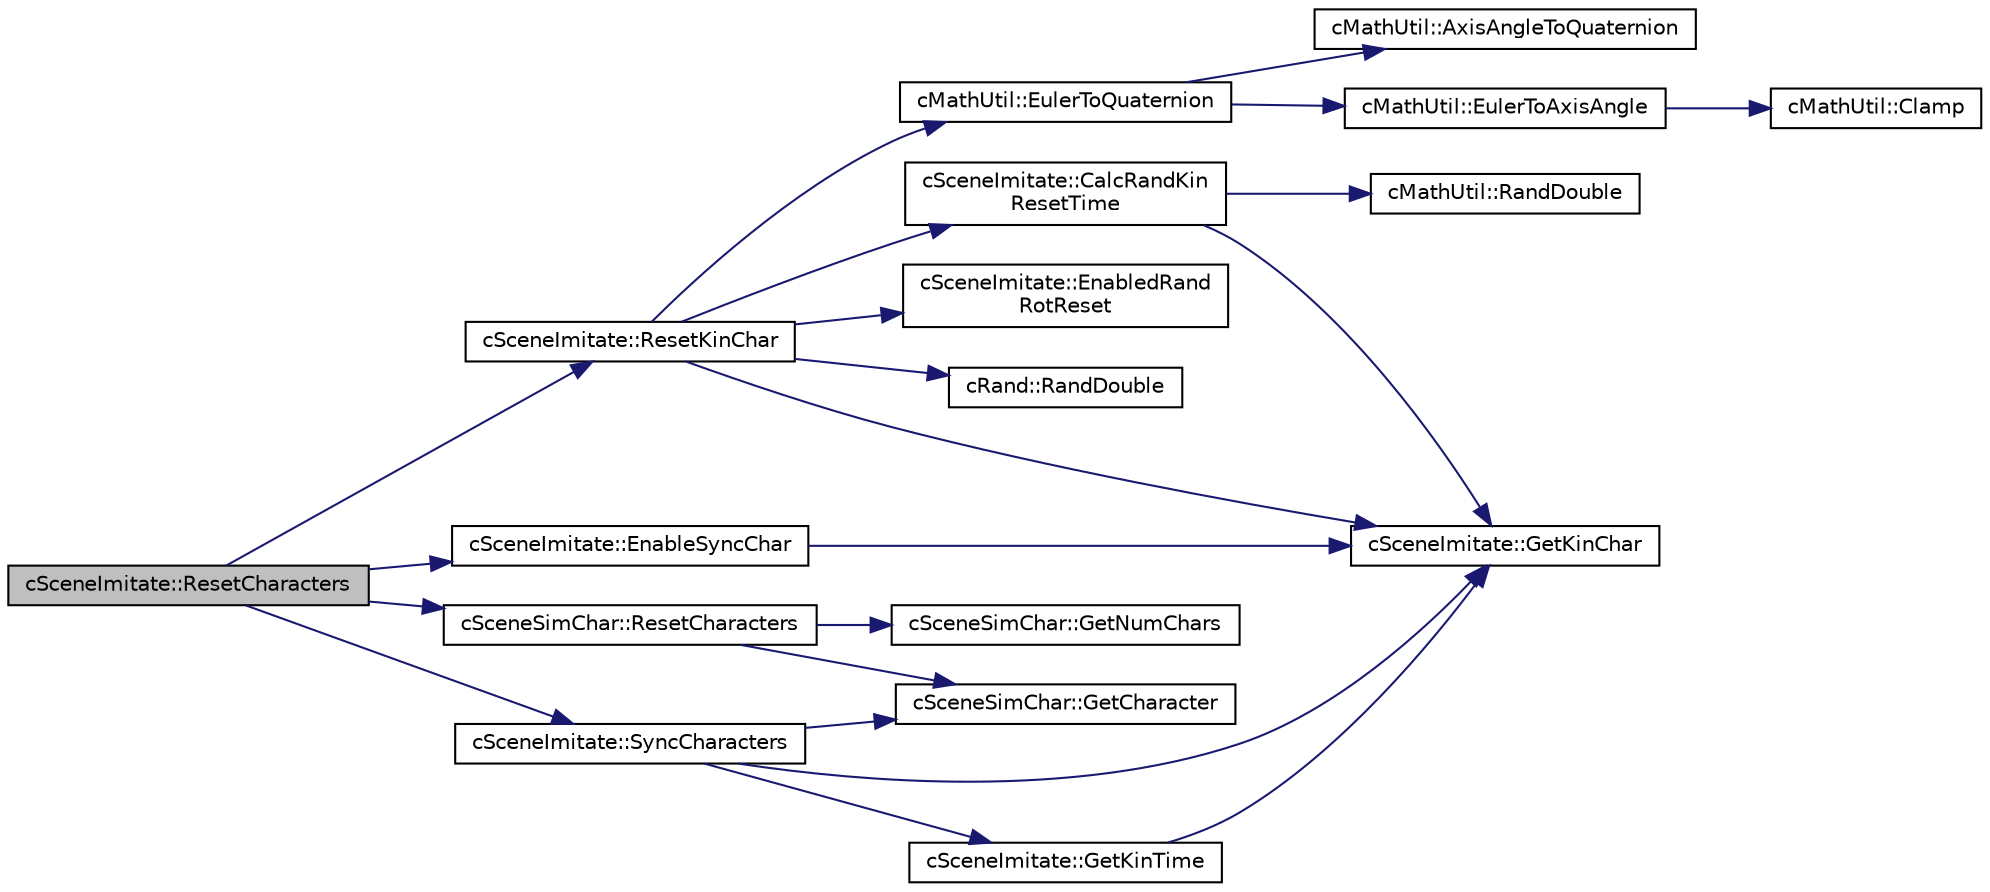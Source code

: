 digraph "cSceneImitate::ResetCharacters"
{
 // LATEX_PDF_SIZE
  edge [fontname="Helvetica",fontsize="10",labelfontname="Helvetica",labelfontsize="10"];
  node [fontname="Helvetica",fontsize="10",shape=record];
  rankdir="LR";
  Node1 [label="cSceneImitate::ResetCharacters",height=0.2,width=0.4,color="black", fillcolor="grey75", style="filled", fontcolor="black",tooltip=" "];
  Node1 -> Node2 [color="midnightblue",fontsize="10",style="solid",fontname="Helvetica"];
  Node2 [label="cSceneImitate::EnableSyncChar",height=0.2,width=0.4,color="black", fillcolor="white", style="filled",URL="$classc_scene_imitate.html#a25960e4fd9abf2b1755472f2f95e2131",tooltip=" "];
  Node2 -> Node3 [color="midnightblue",fontsize="10",style="solid",fontname="Helvetica"];
  Node3 [label="cSceneImitate::GetKinChar",height=0.2,width=0.4,color="black", fillcolor="white", style="filled",URL="$classc_scene_imitate.html#a712921943778a0f7631ac723f42f3fc1",tooltip=" "];
  Node1 -> Node4 [color="midnightblue",fontsize="10",style="solid",fontname="Helvetica"];
  Node4 [label="cSceneSimChar::ResetCharacters",height=0.2,width=0.4,color="black", fillcolor="white", style="filled",URL="$classc_scene_sim_char.html#ac8aaf2bc1ae94421b136d6adc08a5e79",tooltip=" "];
  Node4 -> Node5 [color="midnightblue",fontsize="10",style="solid",fontname="Helvetica"];
  Node5 [label="cSceneSimChar::GetCharacter",height=0.2,width=0.4,color="black", fillcolor="white", style="filled",URL="$classc_scene_sim_char.html#a2136e0afb9518886b1ac13ecec3582c7",tooltip=" "];
  Node4 -> Node6 [color="midnightblue",fontsize="10",style="solid",fontname="Helvetica"];
  Node6 [label="cSceneSimChar::GetNumChars",height=0.2,width=0.4,color="black", fillcolor="white", style="filled",URL="$classc_scene_sim_char.html#a3eeb4526ae6be6a4577ca0da097e46b6",tooltip=" "];
  Node1 -> Node7 [color="midnightblue",fontsize="10",style="solid",fontname="Helvetica"];
  Node7 [label="cSceneImitate::ResetKinChar",height=0.2,width=0.4,color="black", fillcolor="white", style="filled",URL="$classc_scene_imitate.html#a938a744ae229f5cde2f72734c938138d",tooltip=" "];
  Node7 -> Node8 [color="midnightblue",fontsize="10",style="solid",fontname="Helvetica"];
  Node8 [label="cSceneImitate::CalcRandKin\lResetTime",height=0.2,width=0.4,color="black", fillcolor="white", style="filled",URL="$classc_scene_imitate.html#ab2a210ac61e1eb0c17b81c3ae23f398a",tooltip=" "];
  Node8 -> Node3 [color="midnightblue",fontsize="10",style="solid",fontname="Helvetica"];
  Node8 -> Node9 [color="midnightblue",fontsize="10",style="solid",fontname="Helvetica"];
  Node9 [label="cMathUtil::RandDouble",height=0.2,width=0.4,color="black", fillcolor="white", style="filled",URL="$classc_math_util.html#a8f3607d8952c00d36141494961f8691e",tooltip=" "];
  Node7 -> Node10 [color="midnightblue",fontsize="10",style="solid",fontname="Helvetica"];
  Node10 [label="cSceneImitate::EnabledRand\lRotReset",height=0.2,width=0.4,color="black", fillcolor="white", style="filled",URL="$classc_scene_imitate.html#a8bf5fec248232acb5413c87dec60fc54",tooltip=" "];
  Node7 -> Node11 [color="midnightblue",fontsize="10",style="solid",fontname="Helvetica"];
  Node11 [label="cMathUtil::EulerToQuaternion",height=0.2,width=0.4,color="black", fillcolor="white", style="filled",URL="$classc_math_util.html#af755047dfddaa55088cbf6bc2bf02327",tooltip=" "];
  Node11 -> Node12 [color="midnightblue",fontsize="10",style="solid",fontname="Helvetica"];
  Node12 [label="cMathUtil::AxisAngleToQuaternion",height=0.2,width=0.4,color="black", fillcolor="white", style="filled",URL="$classc_math_util.html#a2676ee59b4e895344c077468da3b6c8f",tooltip=" "];
  Node11 -> Node13 [color="midnightblue",fontsize="10",style="solid",fontname="Helvetica"];
  Node13 [label="cMathUtil::EulerToAxisAngle",height=0.2,width=0.4,color="black", fillcolor="white", style="filled",URL="$classc_math_util.html#a8fd8f44cd65cdaa9c5cc1b1ff4b3652e",tooltip=" "];
  Node13 -> Node14 [color="midnightblue",fontsize="10",style="solid",fontname="Helvetica"];
  Node14 [label="cMathUtil::Clamp",height=0.2,width=0.4,color="black", fillcolor="white", style="filled",URL="$classc_math_util.html#ac7702e2a05013616d11f03619d9b4f1e",tooltip=" "];
  Node7 -> Node3 [color="midnightblue",fontsize="10",style="solid",fontname="Helvetica"];
  Node7 -> Node15 [color="midnightblue",fontsize="10",style="solid",fontname="Helvetica"];
  Node15 [label="cRand::RandDouble",height=0.2,width=0.4,color="black", fillcolor="white", style="filled",URL="$classc_rand.html#a8fba23b9c1b891f924441902c1befcda",tooltip=" "];
  Node1 -> Node16 [color="midnightblue",fontsize="10",style="solid",fontname="Helvetica"];
  Node16 [label="cSceneImitate::SyncCharacters",height=0.2,width=0.4,color="black", fillcolor="white", style="filled",URL="$classc_scene_imitate.html#ad03bf873929132e1ab71ef1d1208c4d6",tooltip=" "];
  Node16 -> Node5 [color="midnightblue",fontsize="10",style="solid",fontname="Helvetica"];
  Node16 -> Node3 [color="midnightblue",fontsize="10",style="solid",fontname="Helvetica"];
  Node16 -> Node17 [color="midnightblue",fontsize="10",style="solid",fontname="Helvetica"];
  Node17 [label="cSceneImitate::GetKinTime",height=0.2,width=0.4,color="black", fillcolor="white", style="filled",URL="$classc_scene_imitate.html#a678b2e69a023d87863ea7137a6189239",tooltip=" "];
  Node17 -> Node3 [color="midnightblue",fontsize="10",style="solid",fontname="Helvetica"];
}
